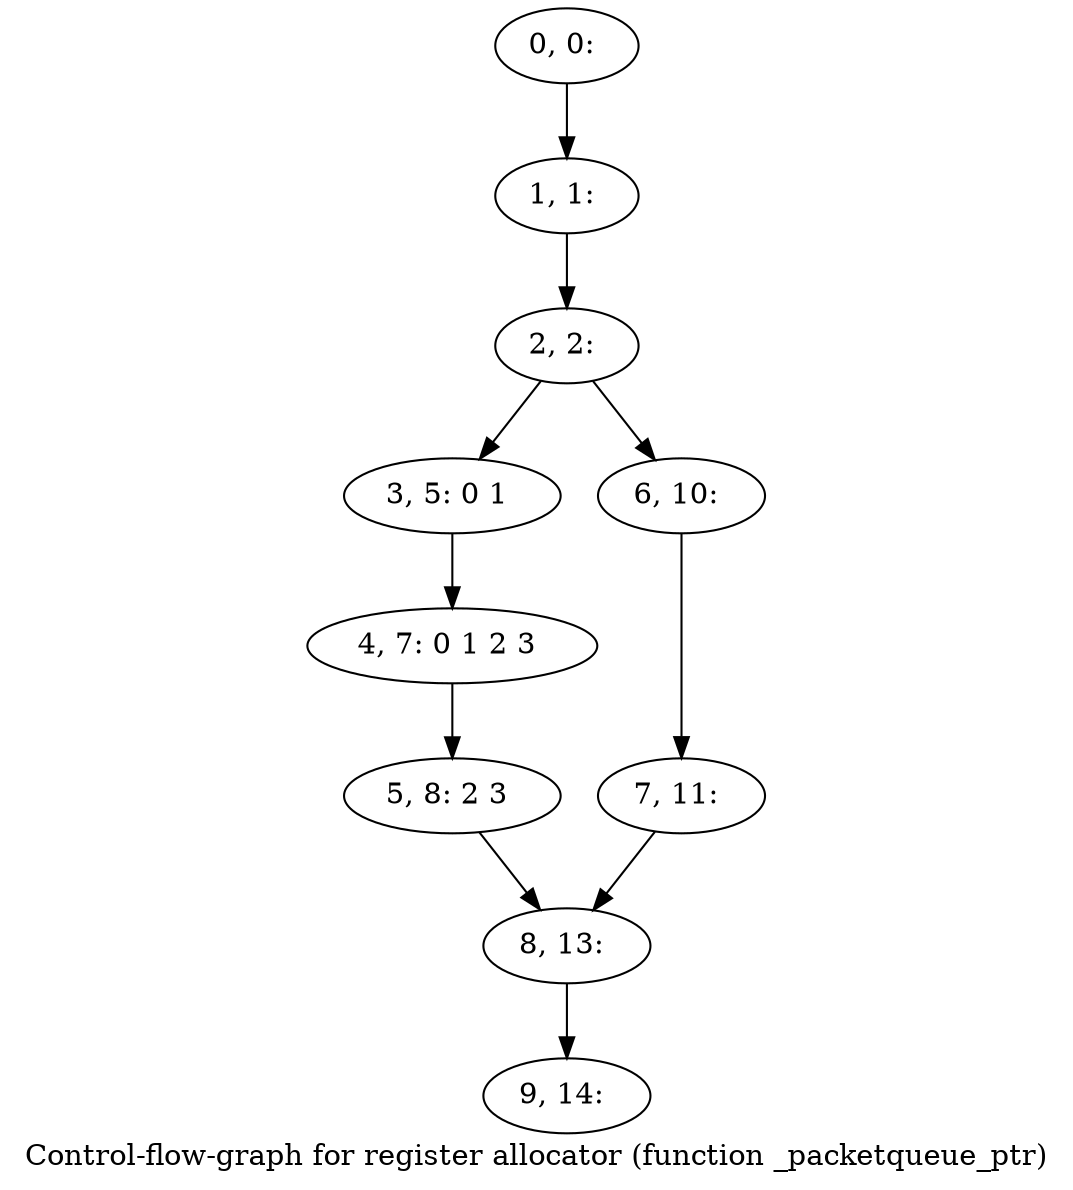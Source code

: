 digraph G {
graph [label="Control-flow-graph for register allocator (function _packetqueue_ptr)"]
0[label="0, 0: "];
1[label="1, 1: "];
2[label="2, 2: "];
3[label="3, 5: 0 1 "];
4[label="4, 7: 0 1 2 3 "];
5[label="5, 8: 2 3 "];
6[label="6, 10: "];
7[label="7, 11: "];
8[label="8, 13: "];
9[label="9, 14: "];
0->1 ;
1->2 ;
2->3 ;
2->6 ;
3->4 ;
4->5 ;
5->8 ;
6->7 ;
7->8 ;
8->9 ;
}
